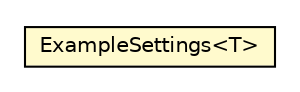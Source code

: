 #!/usr/local/bin/dot
#
# Class diagram 
# Generated by UMLGraph version R5_6_6-8-g8d7759 (http://www.umlgraph.org/)
#

digraph G {
	edge [fontname="Helvetica",fontsize=10,labelfontname="Helvetica",labelfontsize=10];
	node [fontname="Helvetica",fontsize=10,shape=plaintext];
	nodesep=0.25;
	ranksep=0.5;
	// org.dayatang.domain.ExampleSettings<T>
	c48508 [label=<<table title="org.dayatang.domain.ExampleSettings" border="0" cellborder="1" cellspacing="0" cellpadding="2" port="p" bgcolor="lemonChiffon" href="./ExampleSettings.html">
		<tr><td><table border="0" cellspacing="0" cellpadding="1">
<tr><td align="center" balign="center"> ExampleSettings&lt;T&gt; </td></tr>
		</table></td></tr>
		</table>>, URL="./ExampleSettings.html", fontname="Helvetica", fontcolor="black", fontsize=10.0];
}


